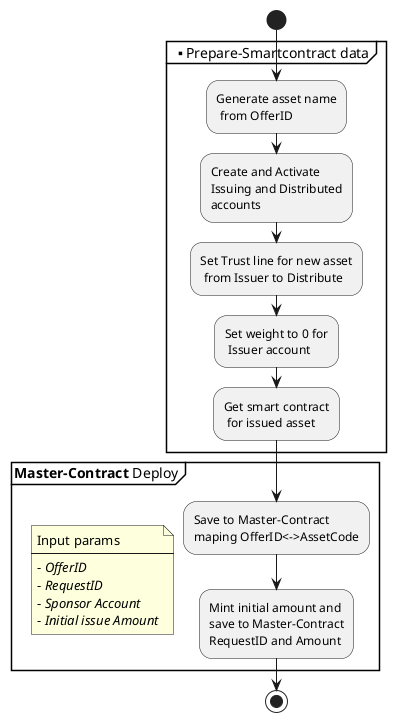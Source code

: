 @startuml
'https://plantuml.com/activity-diagram-beta

start
partition "**Prepare-Smartcontract data" {
:Generate asset name\n from OfferID;
    :Create and Activate\nIssuing and Distributed\naccounts;
    :Set Trust line for new asset\n from Issuer to Distribute;
    :Set weight to 0 for\n Issuer account;
    :Get smart contract\n for issued asset;
}

partition "**Master-Contract** Deploy" {
    note
        Input params
        ----
        - //OfferID//
        - //RequestID//
        - //Sponsor Account//
        - //Initial issue Amount//
    end note

    :Save to Master-Contract\nmaping OfferID<->AssetCode;
    :Mint initial amount and\nsave to Master-Contract\nRequestID and Amount;
}

stop

@enduml

